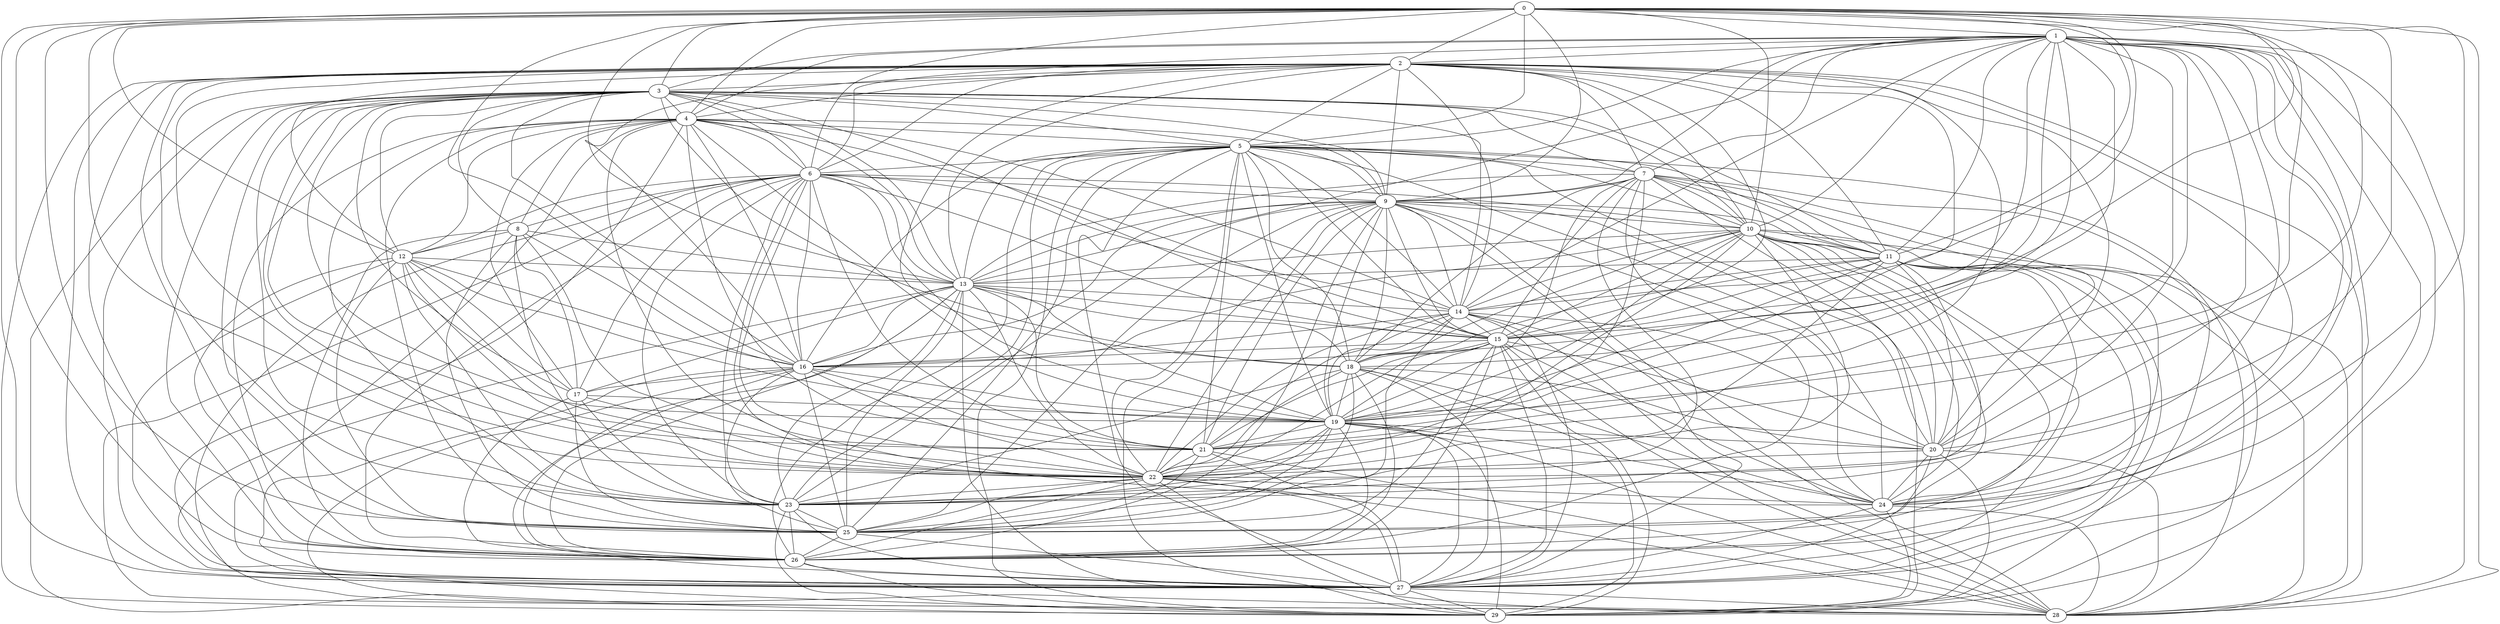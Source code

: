 graph {
	0 [label=0]
	1 [label=1]
	2 [label=2]
	3 [label=3]
	4 [label=4]
	5 [label=5]
	6 [label=6]
	7 [label=7]
	8 [label=8]
	9 [label=9]
	10 [label=10]
	11 [label=11]
	12 [label=12]
	13 [label=13]
	14 [label=14]
	15 [label=15]
	16 [label=16]
	17 [label=17]
	18 [label=18]
	19 [label=19]
	20 [label=20]
	21 [label=21]
	22 [label=22]
	23 [label=23]
	24 [label=24]
	25 [label=25]
	26 [label=26]
	27 [label=27]
	28 [label=28]
	29 [label=29]
	0 -- 1
	0 -- 2
	0 -- 3
	0 -- 4
	0 -- 5
	0 -- 6
	0 -- 9
	0 -- 10
	0 -- 11
	0 -- 12
	0 -- 13
	0 -- 14
	0 -- 15
	0 -- 16
	0 -- 19
	0 -- 20
	0 -- 21
	0 -- 22
	0 -- 24
	0 -- 25
	0 -- 26
	0 -- 27
	0 -- 28
	1 -- 2
	1 -- 3
	1 -- 4
	1 -- 5
	1 -- 6
	1 -- 7
	1 -- 9
	1 -- 10
	1 -- 11
	1 -- 13
	1 -- 14
	1 -- 15
	1 -- 16
	1 -- 18
	1 -- 19
	1 -- 20
	1 -- 21
	1 -- 22
	1 -- 23
	1 -- 24
	1 -- 25
	1 -- 26
	1 -- 27
	1 -- 28
	1 -- 29
	2 -- 3
	2 -- 4
	2 -- 5
	2 -- 6
	2 -- 7
	2 -- 9
	2 -- 10
	2 -- 11
	2 -- 12
	2 -- 13
	2 -- 14
	2 -- 15
	2 -- 16
	2 -- 18
	2 -- 19
	2 -- 20
	2 -- 21
	2 -- 22
	2 -- 23
	2 -- 24
	2 -- 25
	2 -- 26
	2 -- 27
	2 -- 28
	2 -- 29
	3 -- 4
	3 -- 5
	3 -- 6
	3 -- 7
	3 -- 8
	3 -- 9
	3 -- 10
	3 -- 11
	3 -- 12
	3 -- 13
	3 -- 14
	3 -- 15
	3 -- 16
	3 -- 17
	3 -- 18
	3 -- 19
	3 -- 21
	3 -- 22
	3 -- 23
	3 -- 25
	3 -- 26
	3 -- 27
	3 -- 29
	4 -- 5
	4 -- 6
	4 -- 8
	4 -- 9
	4 -- 12
	4 -- 13
	4 -- 14
	4 -- 15
	4 -- 16
	4 -- 17
	4 -- 19
	4 -- 21
	4 -- 22
	4 -- 23
	4 -- 25
	4 -- 26
	4 -- 27
	4 -- 28
	5 -- 6
	5 -- 7
	5 -- 9
	5 -- 10
	5 -- 11
	5 -- 13
	5 -- 14
	5 -- 15
	5 -- 16
	5 -- 18
	5 -- 19
	5 -- 20
	5 -- 21
	5 -- 22
	5 -- 23
	5 -- 24
	5 -- 25
	5 -- 26
	5 -- 27
	5 -- 28
	5 -- 29
	6 -- 8
	6 -- 9
	6 -- 10
	6 -- 12
	6 -- 13
	6 -- 14
	6 -- 15
	6 -- 16
	6 -- 17
	6 -- 19
	6 -- 21
	6 -- 22
	6 -- 23
	6 -- 24
	6 -- 25
	6 -- 26
	6 -- 27
	6 -- 28
	7 -- 9
	7 -- 10
	7 -- 11
	7 -- 13
	7 -- 15
	7 -- 18
	7 -- 19
	7 -- 20
	7 -- 22
	7 -- 23
	7 -- 24
	7 -- 26
	7 -- 27
	7 -- 29
	8 -- 12
	8 -- 13
	8 -- 16
	8 -- 17
	8 -- 22
	8 -- 23
	8 -- 25
	8 -- 26
	9 -- 10
	9 -- 11
	9 -- 13
	9 -- 14
	9 -- 15
	9 -- 16
	9 -- 18
	9 -- 19
	9 -- 20
	9 -- 21
	9 -- 22
	9 -- 23
	9 -- 24
	9 -- 25
	9 -- 26
	9 -- 27
	9 -- 28
	9 -- 29
	10 -- 11
	10 -- 13
	10 -- 14
	10 -- 15
	10 -- 16
	10 -- 18
	10 -- 19
	10 -- 20
	10 -- 22
	10 -- 23
	10 -- 24
	10 -- 25
	10 -- 26
	10 -- 27
	10 -- 28
	10 -- 29
	11 -- 13
	11 -- 14
	11 -- 15
	11 -- 18
	11 -- 19
	11 -- 20
	11 -- 22
	11 -- 23
	11 -- 24
	11 -- 26
	11 -- 27
	11 -- 28
	11 -- 29
	12 -- 13
	12 -- 16
	12 -- 17
	12 -- 19
	12 -- 21
	12 -- 22
	12 -- 23
	12 -- 25
	12 -- 26
	12 -- 27
	13 -- 14
	13 -- 15
	13 -- 16
	13 -- 17
	13 -- 18
	13 -- 19
	13 -- 21
	13 -- 22
	13 -- 23
	13 -- 25
	13 -- 26
	13 -- 27
	13 -- 28
	13 -- 29
	14 -- 15
	14 -- 16
	14 -- 19
	14 -- 20
	14 -- 21
	14 -- 22
	14 -- 24
	14 -- 25
	14 -- 27
	14 -- 28
	15 -- 16
	15 -- 18
	15 -- 19
	15 -- 20
	15 -- 21
	15 -- 22
	15 -- 24
	15 -- 25
	15 -- 26
	15 -- 27
	15 -- 28
	15 -- 29
	16 -- 17
	16 -- 19
	16 -- 21
	16 -- 22
	16 -- 23
	16 -- 25
	16 -- 26
	16 -- 27
	16 -- 28
	17 -- 19
	17 -- 22
	17 -- 23
	17 -- 25
	17 -- 26
	18 -- 19
	18 -- 20
	18 -- 22
	18 -- 23
	18 -- 24
	18 -- 25
	18 -- 26
	18 -- 27
	18 -- 29
	19 -- 20
	19 -- 21
	19 -- 22
	19 -- 23
	19 -- 24
	19 -- 25
	19 -- 26
	19 -- 27
	19 -- 28
	19 -- 29
	20 -- 22
	20 -- 24
	20 -- 27
	20 -- 28
	20 -- 29
	21 -- 22
	21 -- 25
	21 -- 27
	21 -- 28
	22 -- 23
	22 -- 24
	22 -- 25
	22 -- 26
	22 -- 27
	22 -- 28
	22 -- 29
	23 -- 25
	23 -- 26
	23 -- 27
	23 -- 29
	24 -- 27
	24 -- 28
	24 -- 29
	25 -- 26
	25 -- 27
	26 -- 27
	26 -- 29
	27 -- 28
	27 -- 29
}